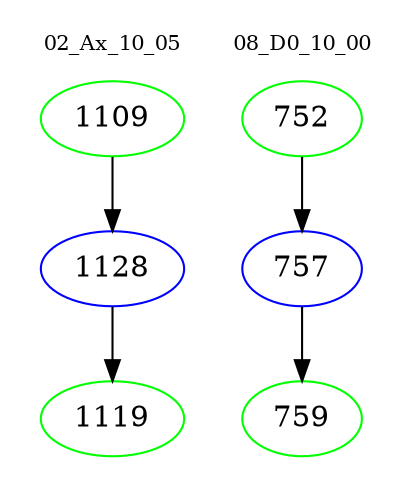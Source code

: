digraph{
subgraph cluster_0 {
color = white
label = "02_Ax_10_05";
fontsize=10;
T0_1109 [label="1109", color="green"]
T0_1109 -> T0_1128 [color="black"]
T0_1128 [label="1128", color="blue"]
T0_1128 -> T0_1119 [color="black"]
T0_1119 [label="1119", color="green"]
}
subgraph cluster_1 {
color = white
label = "08_D0_10_00";
fontsize=10;
T1_752 [label="752", color="green"]
T1_752 -> T1_757 [color="black"]
T1_757 [label="757", color="blue"]
T1_757 -> T1_759 [color="black"]
T1_759 [label="759", color="green"]
}
}
